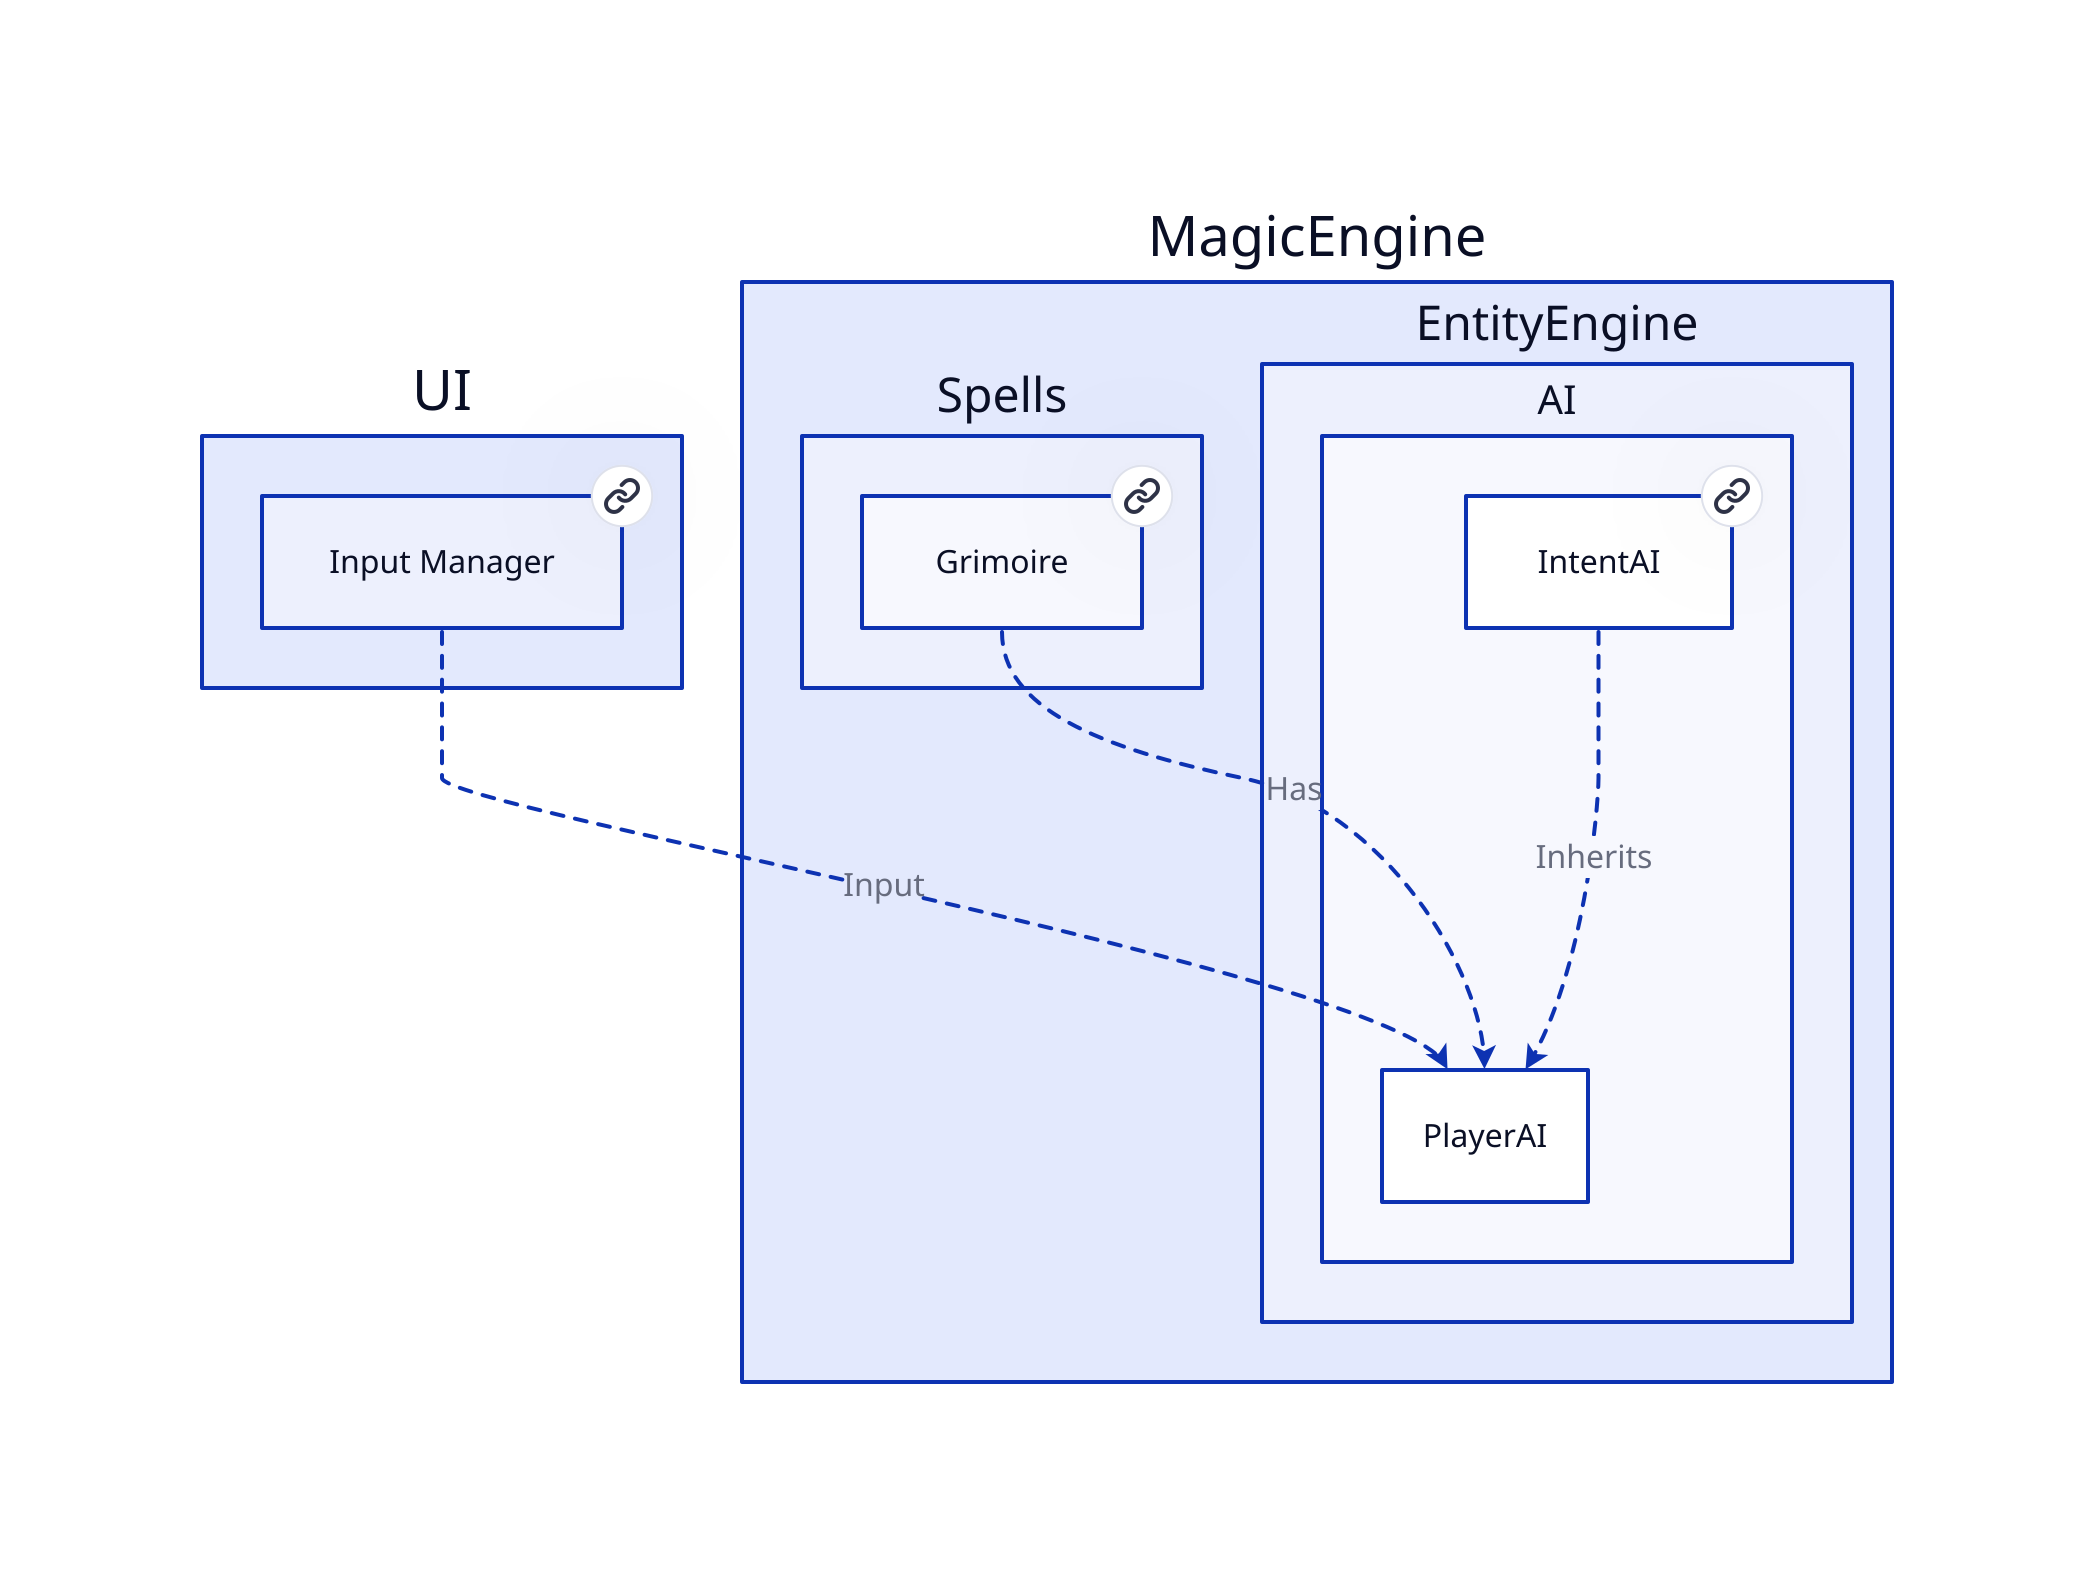 # Nodes :
UI: {
    InputManager: Input Manager {
       link: InputManager
    }
}
MagicEngine: {
    Spells: {
        Grimoire: Grimoire {
           link: Grimoire
        }
    }
    EntityEngine: {
        AI: {
            IntentAI: IntentAI {
               link: IntentAI
            }
        }
    }
}

# Links :
MagicEngine.EntityEngine.AI.IntentAI -> MagicEngine.EntityEngine.AI.PlayerAI: Inherits {style.stroke-dash: 3
source-arrowhead: {}
target-arrowhead: {shape: arrow}
}
UI.InputManager -> MagicEngine.EntityEngine.AI.PlayerAI: Input {style.stroke-dash: 3
source-arrowhead: {}
target-arrowhead: {shape: arrow}
}
MagicEngine.Spells.Grimoire -> MagicEngine.EntityEngine.AI.PlayerAI: Has {style.stroke-dash: 3
source-arrowhead: {}
target-arrowhead: {shape: arrow}
}

